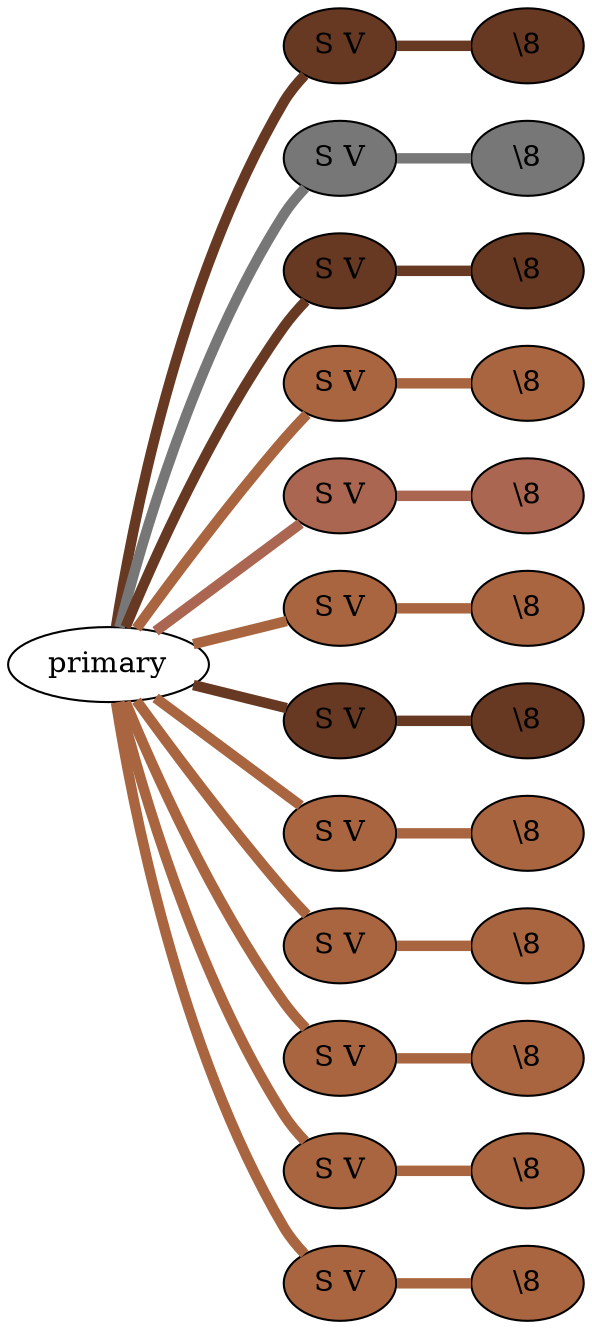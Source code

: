graph {
 graph [rankdir=LR]
"primary" -- "1" [penwidth=5,color="#673923"]
"1" [label="S V", style=filled, fillcolor="#673923"]
"1" -- "1:0" [penwidth=5,color="#673923"]
"1:0" [label="\\8", style=filled, fillcolor="#673923"]
"primary" -- "2" [penwidth=5,color="#777777"]
"2" [label="S V", style=filled, fillcolor="#777777"]
"2" -- "2:0" [penwidth=5,color="#777777"]
"2:0" [label="\\8", style=filled, fillcolor="#777777"]
"primary" -- "3" [penwidth=5,color="#673923"]
"3" [label="S V", style=filled, fillcolor="#673923"]
"3" -- "3:0" [penwidth=5,color="#673923"]
"3:0" [label="\\8", style=filled, fillcolor="#673923"]
"primary" -- "4" [penwidth=5,color="#A86540"]
"4" [label="S V", style=filled, fillcolor="#A86540"]
"4" -- "4:0" [penwidth=5,color="#A86540"]
"4:0" [label="\\8", style=filled, fillcolor="#A86540"]
"primary" -- "5" [penwidth=5,color="#AA6651"]
"5" [label="S V", style=filled, fillcolor="#AA6651"]
"5" -- "5:0" [penwidth=5,color="#AA6651"]
"5:0" [label="\\8", style=filled, fillcolor="#AA6651"]
"primary" -- "6" [penwidth=5,color="#A86540"]
"6" [label="S V", style=filled, fillcolor="#A86540"]
"6" -- "6:0" [penwidth=5,color="#A86540"]
"6:0" [label="\\8", style=filled, fillcolor="#A86540"]
"primary" -- "7" [penwidth=5,color="#673923"]
"7" [label="S V", style=filled, fillcolor="#673923"]
"7" -- "7:0" [penwidth=5,color="#673923"]
"7:0" [label="\\8", style=filled, fillcolor="#673923"]
"primary" -- "8" [penwidth=5,color="#A86540"]
"8" [label="S V", style=filled, fillcolor="#A86540"]
"8" -- "8:0" [penwidth=5,color="#A86540"]
"8:0" [label="\\8", style=filled, fillcolor="#A86540"]
"primary" -- "9" [penwidth=5,color="#A86540"]
"9" [label="S V", style=filled, fillcolor="#A86540"]
"9" -- "9:0" [penwidth=5,color="#A86540"]
"9:0" [label="\\8", style=filled, fillcolor="#A86540"]
"primary" -- "10" [penwidth=5,color="#A86540"]
"10" [label="S V", style=filled, fillcolor="#A86540"]
"10" -- "10:0" [penwidth=5,color="#A86540"]
"10:0" [label="\\8", style=filled, fillcolor="#A86540"]
"primary" -- "11" [penwidth=5,color="#A86540"]
"11" [label="S V", style=filled, fillcolor="#A86540"]
"11" -- "11:0" [penwidth=5,color="#A86540"]
"11:0" [label="\\8", style=filled, fillcolor="#A86540"]
"primary" -- "12" [penwidth=5,color="#A86540"]
"12" [label="S V", style=filled, fillcolor="#A86540"]
"12" -- "12:0" [penwidth=5,color="#A86540"]
"12:0" [label="\\8", style=filled, fillcolor="#A86540"]
}
